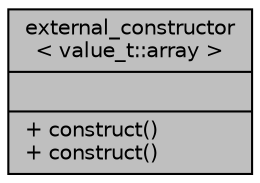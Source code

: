 digraph "external_constructor&lt; value_t::array &gt;"
{
 // LATEX_PDF_SIZE
  edge [fontname="Helvetica",fontsize="10",labelfontname="Helvetica",labelfontsize="10"];
  node [fontname="Helvetica",fontsize="10",shape=record];
  Node1 [label="{external_constructor\l\< value_t::array \>\n||+ construct()\l+ construct()\l}",height=0.2,width=0.4,color="black", fillcolor="grey75", style="filled", fontcolor="black",tooltip=" "];
}
